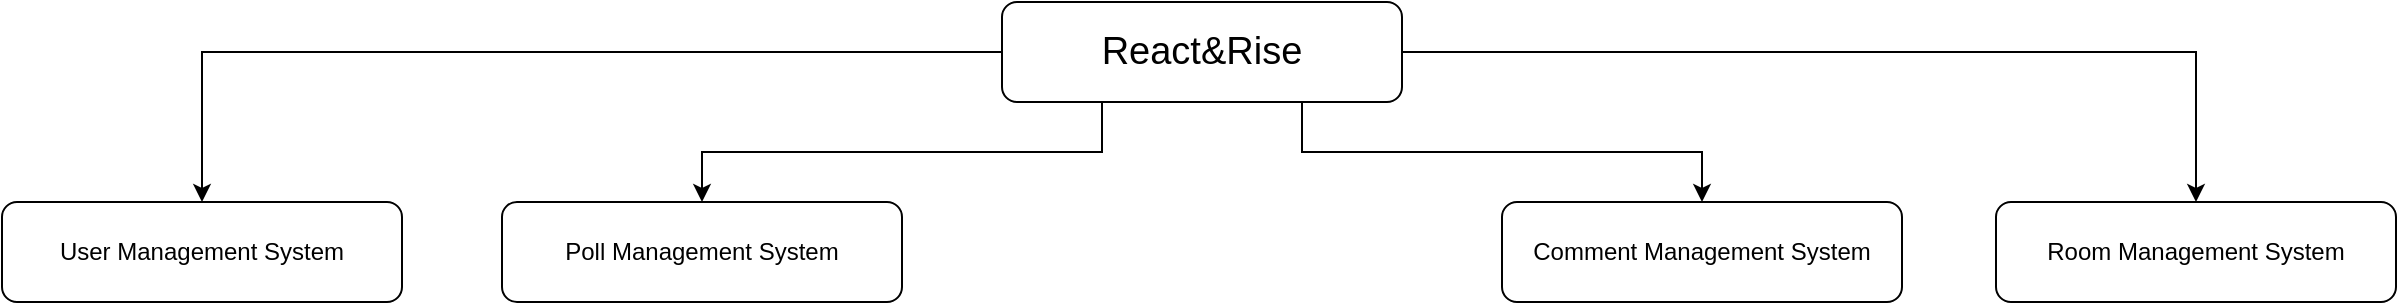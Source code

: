 <mxfile version="24.3.1" type="device">
  <diagram id="prtHgNgQTEPvFCAcTncT" name="Page-1">
    <mxGraphModel dx="2670" dy="861" grid="1" gridSize="10" guides="1" tooltips="1" connect="1" arrows="1" fold="1" page="1" pageScale="1" pageWidth="827" pageHeight="1169" math="0" shadow="0">
      <root>
        <mxCell id="0" />
        <mxCell id="1" parent="0" />
        <mxCell id="hH9JX3zHA8IejP3axpzl-5" style="edgeStyle=orthogonalEdgeStyle;rounded=0;orthogonalLoop=1;jettySize=auto;html=1;exitX=0;exitY=0.5;exitDx=0;exitDy=0;entryX=0.5;entryY=0;entryDx=0;entryDy=0;" edge="1" parent="1" source="W0Y-NySGwF1yL7qLvfiQ-1" target="W0Y-NySGwF1yL7qLvfiQ-6">
          <mxGeometry relative="1" as="geometry" />
        </mxCell>
        <mxCell id="hH9JX3zHA8IejP3axpzl-6" style="edgeStyle=orthogonalEdgeStyle;rounded=0;orthogonalLoop=1;jettySize=auto;html=1;exitX=0.25;exitY=1;exitDx=0;exitDy=0;entryX=0.5;entryY=0;entryDx=0;entryDy=0;" edge="1" parent="1" source="W0Y-NySGwF1yL7qLvfiQ-1" target="hH9JX3zHA8IejP3axpzl-1">
          <mxGeometry relative="1" as="geometry" />
        </mxCell>
        <mxCell id="hH9JX3zHA8IejP3axpzl-8" style="edgeStyle=orthogonalEdgeStyle;rounded=0;orthogonalLoop=1;jettySize=auto;html=1;exitX=0.75;exitY=1;exitDx=0;exitDy=0;" edge="1" parent="1" source="W0Y-NySGwF1yL7qLvfiQ-1" target="W0Y-NySGwF1yL7qLvfiQ-8">
          <mxGeometry relative="1" as="geometry" />
        </mxCell>
        <mxCell id="hH9JX3zHA8IejP3axpzl-9" style="edgeStyle=orthogonalEdgeStyle;rounded=0;orthogonalLoop=1;jettySize=auto;html=1;exitX=1;exitY=0.5;exitDx=0;exitDy=0;" edge="1" parent="1" source="W0Y-NySGwF1yL7qLvfiQ-1" target="W0Y-NySGwF1yL7qLvfiQ-7">
          <mxGeometry relative="1" as="geometry" />
        </mxCell>
        <mxCell id="W0Y-NySGwF1yL7qLvfiQ-1" value="&lt;font style=&quot;font-size: 19px;&quot;&gt;React&amp;amp;Rise&lt;/font&gt;" style="rounded=1;whiteSpace=wrap;html=1;" parent="1" vertex="1">
          <mxGeometry x="40" y="380" width="200" height="50" as="geometry" />
        </mxCell>
        <mxCell id="W0Y-NySGwF1yL7qLvfiQ-6" value="User Management System" style="rounded=1;whiteSpace=wrap;html=1;" parent="1" vertex="1">
          <mxGeometry x="-460" y="480" width="200" height="50" as="geometry" />
        </mxCell>
        <mxCell id="W0Y-NySGwF1yL7qLvfiQ-7" value="Room Management System" style="rounded=1;whiteSpace=wrap;html=1;" parent="1" vertex="1">
          <mxGeometry x="537" y="480" width="200" height="50" as="geometry" />
        </mxCell>
        <mxCell id="W0Y-NySGwF1yL7qLvfiQ-8" value="Comment Management System" style="rounded=1;whiteSpace=wrap;html=1;" parent="1" vertex="1">
          <mxGeometry x="290" y="480" width="200" height="50" as="geometry" />
        </mxCell>
        <mxCell id="hH9JX3zHA8IejP3axpzl-1" value="Poll Management System" style="rounded=1;whiteSpace=wrap;html=1;" vertex="1" parent="1">
          <mxGeometry x="-210" y="480" width="200" height="50" as="geometry" />
        </mxCell>
      </root>
    </mxGraphModel>
  </diagram>
</mxfile>
